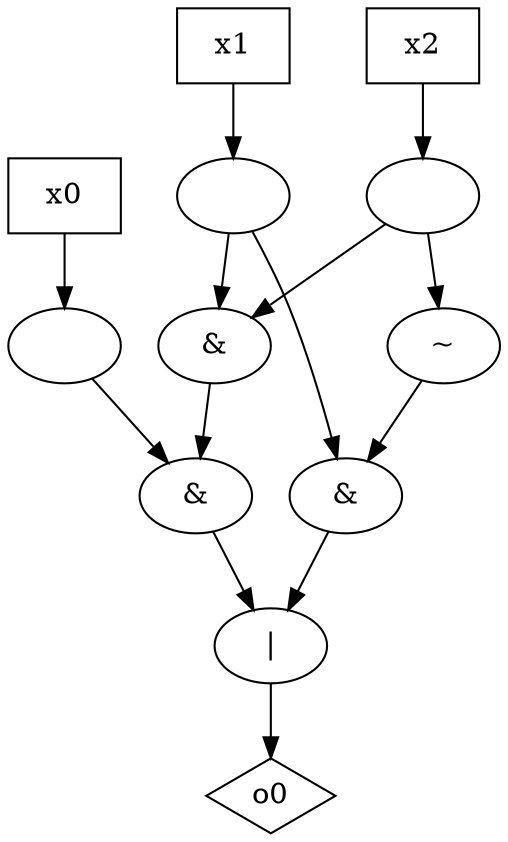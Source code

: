 digraph G {
n0 [label="o0",shape="diamond"];
n1 [label="|"];
n2 [label="&"];
n3 [label=""];
n4 [label="&"];
n5 [label=""];
n6 [label=""];
n7 [label="&"];
n9 [label="~"];
n11 [label="x0",shape="box"];
n8 [label="x1",shape="box"];
n10 [label="x2",shape="box"];
n1 -> n0
n2 -> n1
n3 -> n2
n4 -> n2
n5 -> n4
n5 -> n7
n6 -> n4
n6 -> n9
n7 -> n1
n9 -> n7
n11 -> n3
n8 -> n5
n10 -> n6
}